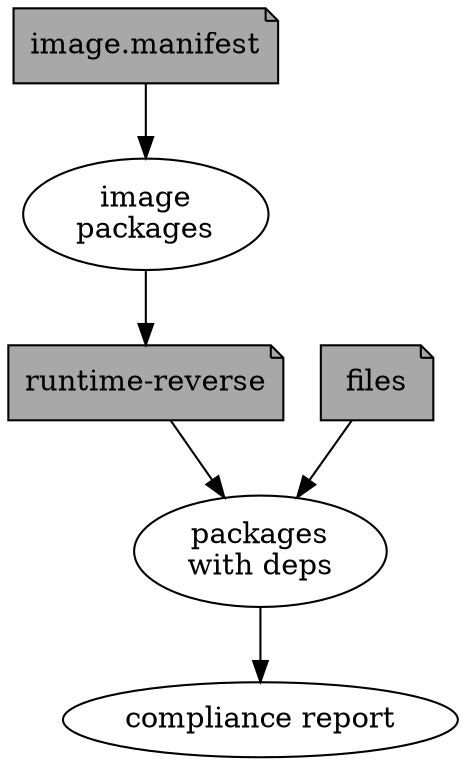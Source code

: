 digraph graphname {
    img_mf[label="image.manifest", shape=note, style=filled, fillcolor=gray66]
    rt_rev[label="runtime-reverse", shape=note, style=filled, fillcolor=gray66]
    package[label="packages\nwith deps"]
    files[label="files", shape=note, style=filled, fillcolor=gray66]
    ipackage[label="image\npackages"]
    report[label="compliance report", fillcolor = blue]
    img_mf-> ipackage;
    ipackage -> rt_rev;
    files -> package
    rt_rev -> package;
    package -> report;
}